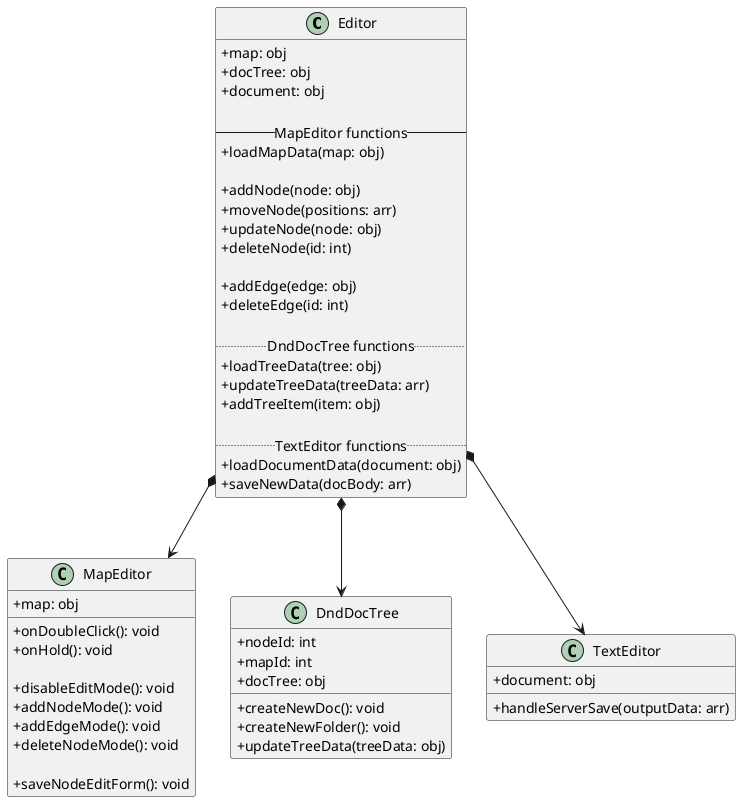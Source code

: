 @startuml Use Case
skinparam classAttributeIconSize 0

class Editor {  
        +map: obj
        +docTree: obj
        +document: obj

        --MapEditor functions--
        +loadMapData(map: obj)

        +addNode(node: obj)
        +moveNode(positions: arr)
        +updateNode(node: obj)
        +deleteNode(id: int)

        +addEdge(edge: obj)
        +deleteEdge(id: int)

        ..DndDocTree functions..
        +loadTreeData(tree: obj)
        +updateTreeData(treeData: arr)
        +addTreeItem(item: obj)

        ..TextEditor functions..
        +loadDocumentData(document: obj)
        +saveNewData(docBody: arr)
}

class MapEditor {
        +map: obj
        
        +onDoubleClick(): void
        +onHold(): void

        +disableEditMode(): void
        +addNodeMode(): void
        +addEdgeMode(): void
        +deleteNodeMode(): void      

        +saveNodeEditForm(): void  
}
' class Graph{
'         -graph: obj
'         -options: obj
'         -events: obj
' }
' interface Map_ToolsBar{
'         -onToolsBarClick(): void
' }

class DndDocTree {
        +nodeId: int
        +mapId: int
        +docTree: obj

        +createNewDoc(): void
        +createNewFolder(): void
        +updateTreeData(treeData: obj)
}
' class SortableTree{
'         -treeData: arr
'         -label: string
'         -generateNodeProps: obj
' }
        

class TextEditor  {
        +document: obj

        +handleServerSave(outputData: arr)
}
' class EditorJs{
'         -data: obj
'         -tools: obj

'         -onChange(): void
' }

Editor *--> MapEditor
Editor *--> DndDocTree
Editor *--> TextEditor

' MapEditor *--> Graph
' MapEditor *--> Map_ToolsBar
' DndDocTree *--> SortableTree
' TextEditor *--> EditorJs


@enduml